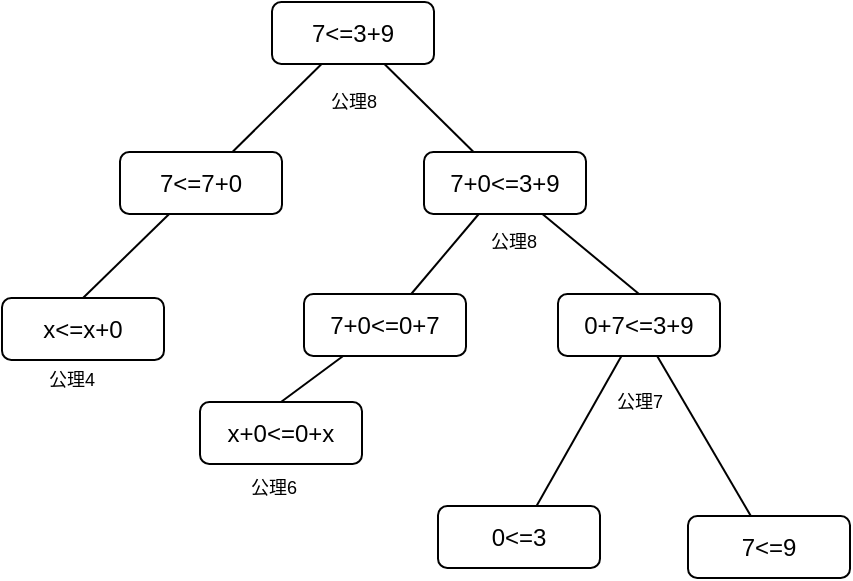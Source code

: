 <mxfile version="24.8.3">
  <diagram name="第 1 页" id="jlVK5qfQyr_egqlrKWcN">
    <mxGraphModel dx="610" dy="366" grid="0" gridSize="10" guides="1" tooltips="1" connect="1" arrows="1" fold="1" page="1" pageScale="1" pageWidth="3300" pageHeight="4681" math="0" shadow="0">
      <root>
        <mxCell id="0" />
        <mxCell id="1" parent="0" />
        <mxCell id="oig0jnd9JJhLx6ScAqAp-3" style="rounded=0;orthogonalLoop=1;jettySize=auto;html=1;endArrow=none;endFill=0;" edge="1" parent="1" source="oig0jnd9JJhLx6ScAqAp-1" target="oig0jnd9JJhLx6ScAqAp-2">
          <mxGeometry relative="1" as="geometry" />
        </mxCell>
        <mxCell id="oig0jnd9JJhLx6ScAqAp-5" style="rounded=0;orthogonalLoop=1;jettySize=auto;html=1;startArrow=none;startFill=0;endArrow=none;endFill=0;" edge="1" parent="1" source="oig0jnd9JJhLx6ScAqAp-1" target="oig0jnd9JJhLx6ScAqAp-4">
          <mxGeometry relative="1" as="geometry" />
        </mxCell>
        <mxCell id="oig0jnd9JJhLx6ScAqAp-1" value="7&amp;lt;=3+9" style="rounded=1;whiteSpace=wrap;html=1;" vertex="1" parent="1">
          <mxGeometry x="1089" y="726" width="81" height="31" as="geometry" />
        </mxCell>
        <mxCell id="oig0jnd9JJhLx6ScAqAp-12" style="rounded=0;orthogonalLoop=1;jettySize=auto;html=1;entryX=0.5;entryY=0;entryDx=0;entryDy=0;endArrow=none;endFill=0;" edge="1" parent="1" source="oig0jnd9JJhLx6ScAqAp-2" target="oig0jnd9JJhLx6ScAqAp-10">
          <mxGeometry relative="1" as="geometry" />
        </mxCell>
        <mxCell id="oig0jnd9JJhLx6ScAqAp-2" value="7&amp;lt;=7+0" style="rounded=1;whiteSpace=wrap;html=1;" vertex="1" parent="1">
          <mxGeometry x="1013" y="801" width="81" height="31" as="geometry" />
        </mxCell>
        <mxCell id="oig0jnd9JJhLx6ScAqAp-15" style="rounded=0;orthogonalLoop=1;jettySize=auto;html=1;endArrow=none;endFill=0;" edge="1" parent="1" source="oig0jnd9JJhLx6ScAqAp-4" target="oig0jnd9JJhLx6ScAqAp-13">
          <mxGeometry relative="1" as="geometry" />
        </mxCell>
        <mxCell id="oig0jnd9JJhLx6ScAqAp-16" style="rounded=0;orthogonalLoop=1;jettySize=auto;html=1;entryX=0.5;entryY=0;entryDx=0;entryDy=0;endArrow=none;endFill=0;" edge="1" parent="1" source="oig0jnd9JJhLx6ScAqAp-4" target="oig0jnd9JJhLx6ScAqAp-14">
          <mxGeometry relative="1" as="geometry" />
        </mxCell>
        <mxCell id="oig0jnd9JJhLx6ScAqAp-4" value="7+0&amp;lt;=3+9" style="rounded=1;whiteSpace=wrap;html=1;" vertex="1" parent="1">
          <mxGeometry x="1165" y="801" width="81" height="31" as="geometry" />
        </mxCell>
        <mxCell id="oig0jnd9JJhLx6ScAqAp-6" value="&lt;font style=&quot;font-size: 9px;&quot;&gt;公理8&lt;/font&gt;" style="text;html=1;align=center;verticalAlign=middle;whiteSpace=wrap;rounded=0;" vertex="1" parent="1">
          <mxGeometry x="1099.5" y="760" width="60" height="30" as="geometry" />
        </mxCell>
        <mxCell id="oig0jnd9JJhLx6ScAqAp-10" value="x&amp;lt;=x+0" style="rounded=1;whiteSpace=wrap;html=1;" vertex="1" parent="1">
          <mxGeometry x="954" y="874" width="81" height="31" as="geometry" />
        </mxCell>
        <mxCell id="oig0jnd9JJhLx6ScAqAp-11" value="&lt;font style=&quot;font-size: 9px;&quot;&gt;公理4&lt;/font&gt;" style="text;html=1;align=center;verticalAlign=middle;whiteSpace=wrap;rounded=0;" vertex="1" parent="1">
          <mxGeometry x="959" y="899" width="60" height="30" as="geometry" />
        </mxCell>
        <mxCell id="oig0jnd9JJhLx6ScAqAp-22" style="rounded=0;orthogonalLoop=1;jettySize=auto;html=1;entryX=0.5;entryY=0;entryDx=0;entryDy=0;endArrow=none;endFill=0;" edge="1" parent="1" source="oig0jnd9JJhLx6ScAqAp-13" target="oig0jnd9JJhLx6ScAqAp-21">
          <mxGeometry relative="1" as="geometry" />
        </mxCell>
        <mxCell id="oig0jnd9JJhLx6ScAqAp-13" value="7+0&amp;lt;=0+7" style="rounded=1;whiteSpace=wrap;html=1;" vertex="1" parent="1">
          <mxGeometry x="1105" y="872" width="81" height="31" as="geometry" />
        </mxCell>
        <mxCell id="oig0jnd9JJhLx6ScAqAp-24" style="rounded=0;orthogonalLoop=1;jettySize=auto;html=1;endArrow=none;endFill=0;" edge="1" parent="1" source="oig0jnd9JJhLx6ScAqAp-14" target="oig0jnd9JJhLx6ScAqAp-23">
          <mxGeometry relative="1" as="geometry" />
        </mxCell>
        <mxCell id="oig0jnd9JJhLx6ScAqAp-26" style="rounded=0;orthogonalLoop=1;jettySize=auto;html=1;endArrow=none;endFill=0;" edge="1" parent="1" source="oig0jnd9JJhLx6ScAqAp-14" target="oig0jnd9JJhLx6ScAqAp-25">
          <mxGeometry relative="1" as="geometry" />
        </mxCell>
        <mxCell id="oig0jnd9JJhLx6ScAqAp-14" value="0+7&amp;lt;=3+9" style="rounded=1;whiteSpace=wrap;html=1;" vertex="1" parent="1">
          <mxGeometry x="1232" y="872" width="81" height="31" as="geometry" />
        </mxCell>
        <mxCell id="oig0jnd9JJhLx6ScAqAp-17" value="&lt;font style=&quot;font-size: 9px;&quot;&gt;公理6&lt;/font&gt;" style="text;html=1;align=center;verticalAlign=middle;whiteSpace=wrap;rounded=0;" vertex="1" parent="1">
          <mxGeometry x="1060" y="953" width="60" height="30" as="geometry" />
        </mxCell>
        <mxCell id="oig0jnd9JJhLx6ScAqAp-18" value="&lt;font style=&quot;font-size: 9px;&quot;&gt;公理8&lt;/font&gt;" style="text;html=1;align=center;verticalAlign=middle;whiteSpace=wrap;rounded=0;" vertex="1" parent="1">
          <mxGeometry x="1180" y="830" width="60" height="30" as="geometry" />
        </mxCell>
        <mxCell id="oig0jnd9JJhLx6ScAqAp-21" value="x+0&amp;lt;=0+x" style="rounded=1;whiteSpace=wrap;html=1;" vertex="1" parent="1">
          <mxGeometry x="1053" y="926" width="81" height="31" as="geometry" />
        </mxCell>
        <mxCell id="oig0jnd9JJhLx6ScAqAp-23" value="0&amp;lt;=3" style="rounded=1;whiteSpace=wrap;html=1;" vertex="1" parent="1">
          <mxGeometry x="1172" y="978" width="81" height="31" as="geometry" />
        </mxCell>
        <mxCell id="oig0jnd9JJhLx6ScAqAp-25" value="7&amp;lt;=9" style="rounded=1;whiteSpace=wrap;html=1;" vertex="1" parent="1">
          <mxGeometry x="1297" y="983" width="81" height="31" as="geometry" />
        </mxCell>
        <mxCell id="oig0jnd9JJhLx6ScAqAp-27" value="&lt;font style=&quot;font-size: 9px;&quot;&gt;公理7&lt;/font&gt;" style="text;html=1;align=center;verticalAlign=middle;whiteSpace=wrap;rounded=0;" vertex="1" parent="1">
          <mxGeometry x="1242.5" y="910" width="60" height="30" as="geometry" />
        </mxCell>
      </root>
    </mxGraphModel>
  </diagram>
</mxfile>
